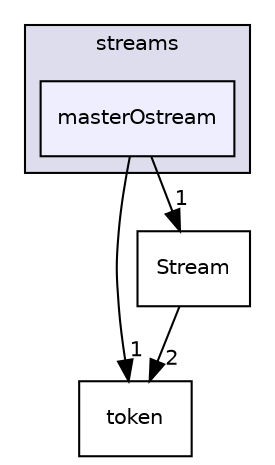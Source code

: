 digraph "src/phasicFlow/streams/masterOstream" {
  compound=true
  node [ fontsize="10", fontname="Helvetica"];
  edge [ labelfontsize="10", labelfontname="Helvetica"];
  subgraph clusterdir_b13948a90891cb8a59f39ab8c50a8102 {
    graph [ bgcolor="#ddddee", pencolor="black", label="streams" fontname="Helvetica", fontsize="10", URL="dir_b13948a90891cb8a59f39ab8c50a8102.html"]
  dir_0881acd705ecd53457f1066a1814f482 [shape=box, label="masterOstream", style="filled", fillcolor="#eeeeff", pencolor="black", URL="dir_0881acd705ecd53457f1066a1814f482.html"];
  }
  dir_0be52b0d2f0bba84a72d3e4c1b25399f [shape=box label="token" URL="dir_0be52b0d2f0bba84a72d3e4c1b25399f.html"];
  dir_7b330c61a9c831e500520a1387f6b9d0 [shape=box label="Stream" URL="dir_7b330c61a9c831e500520a1387f6b9d0.html"];
  dir_7b330c61a9c831e500520a1387f6b9d0->dir_0be52b0d2f0bba84a72d3e4c1b25399f [headlabel="2", labeldistance=1.5 headhref="dir_000137_000138.html"];
  dir_0881acd705ecd53457f1066a1814f482->dir_0be52b0d2f0bba84a72d3e4c1b25399f [headlabel="1", labeldistance=1.5 headhref="dir_000135_000138.html"];
  dir_0881acd705ecd53457f1066a1814f482->dir_7b330c61a9c831e500520a1387f6b9d0 [headlabel="1", labeldistance=1.5 headhref="dir_000135_000137.html"];
}
